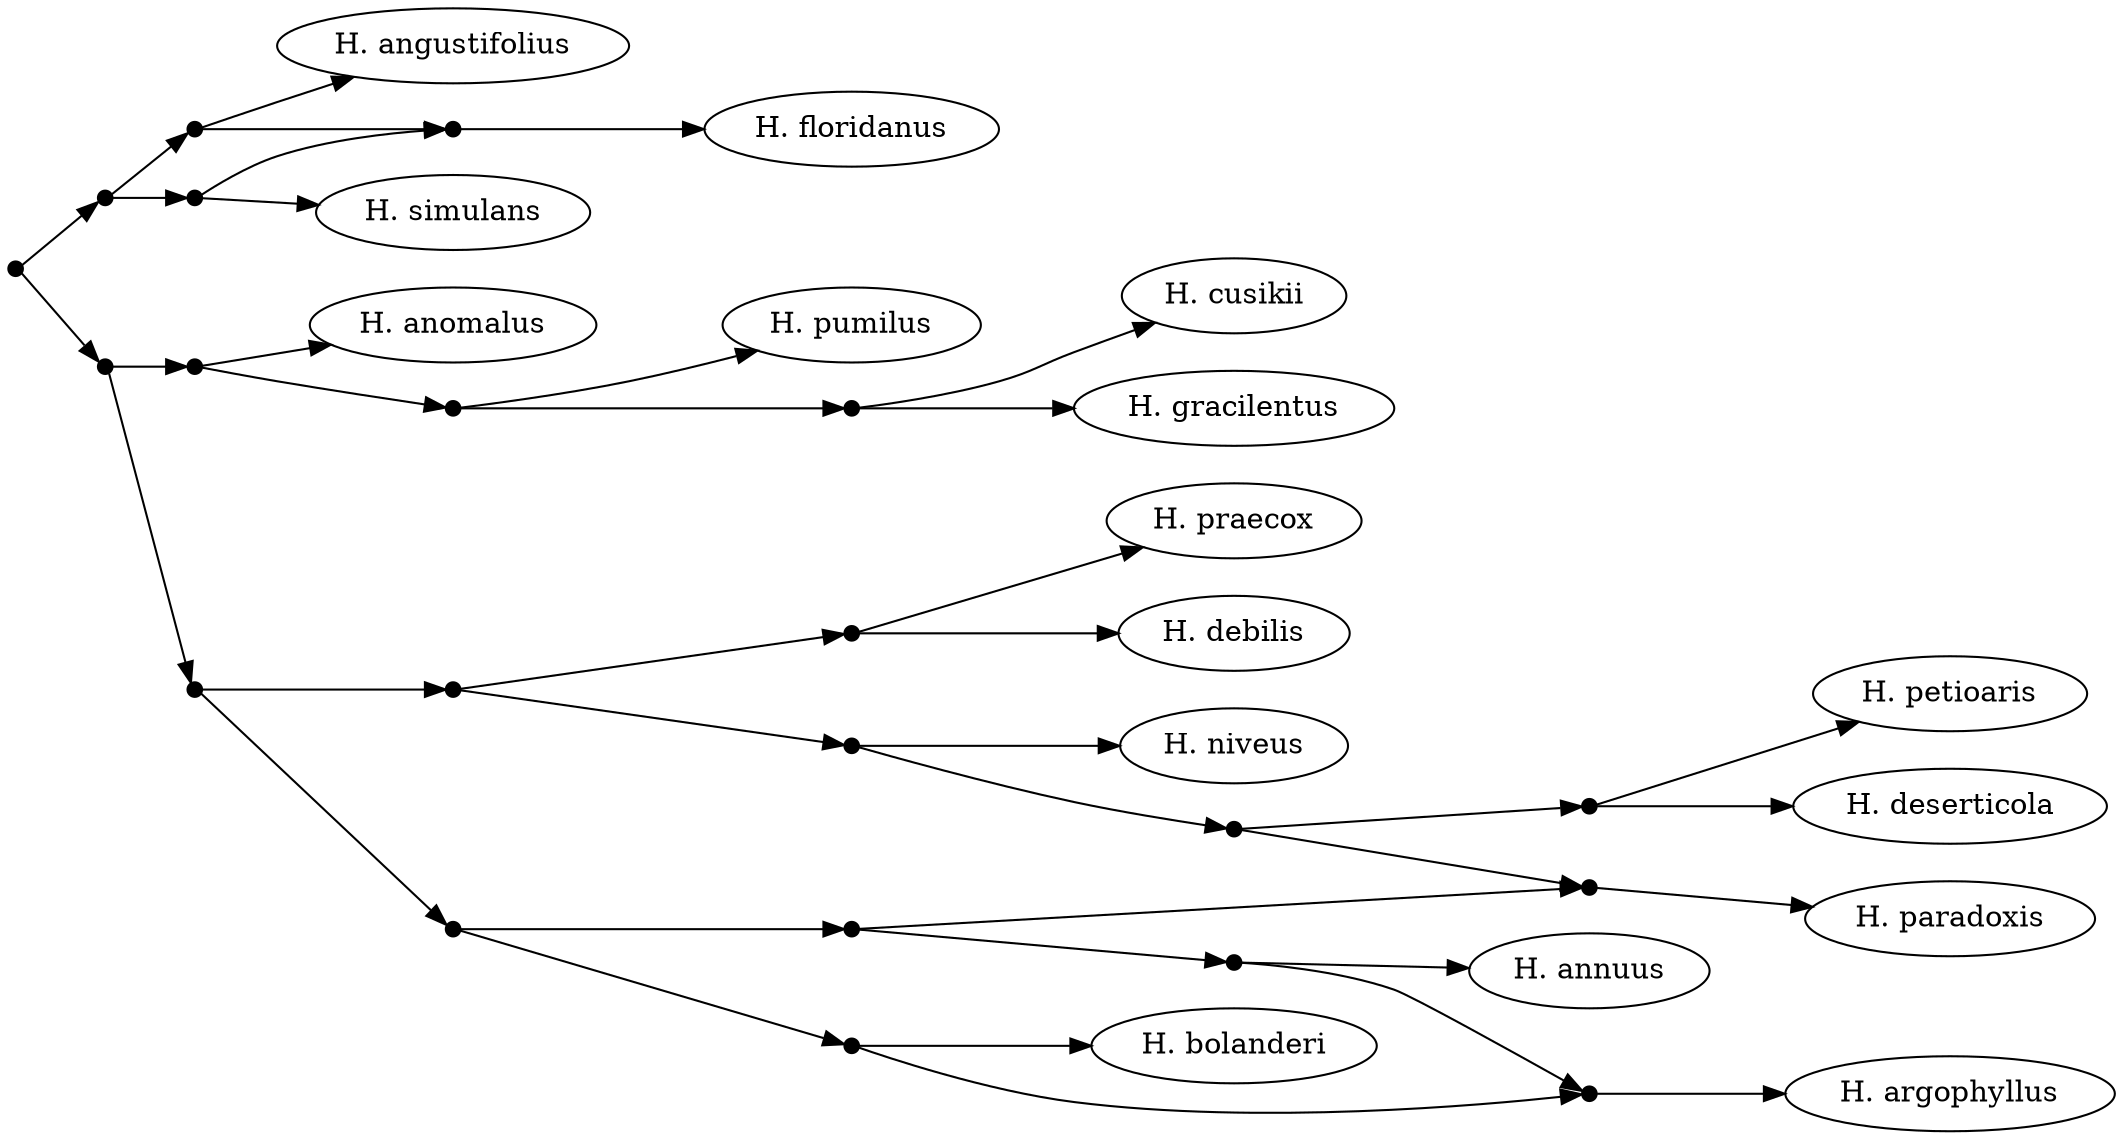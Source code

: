 digraph {
	graph [rankdir=LR]
	"H. angustifolius" [label="H. angustifolius" height=0.5 width=0.5]
	"H. simulans" [label="H. simulans" height=0.5 width=0.5]
	"H. floridanus" [label="H. floridanus" height=0.5 width=0.5]
	"H. anomalus" [label="H. anomalus" height=0.5 width=0.5]
	"H. pumilus" [label="H. pumilus" height=0.5 width=0.5]
	"H. cusikii" [label="H. cusikii" height=0.5 width=0.5]
	"H. gracilentus" [label="H. gracilentus" height=0.5 width=0.5]
	"H. praecox" [label="H. praecox" height=0.5 width=0.5]
	"H. debilis" [label="H. debilis" height=0.5 width=0.5]
	"H. niveus" [label="H. niveus" height=0.5 width=0.5]
	"H. petioaris" [label="H. petioaris" height=0.5 width=0.5]
	"H. deserticola" [label="H. deserticola" height=0.5 width=0.5]
	"H. paradoxis" [label="H. paradoxis" height=0.5 width=0.5]
	"H. annuus" [label="H. annuus" height=0.5 width=0.5]
	"H. argophyllus" [label="H. argophyllus" height=0.5 width=0.5]
	"H. bolanderi" [label="H. bolanderi" height=0.5 width=0.5]
	0 [label="" fillcolor=black height=0.1 style=filled width=0.1]
	2 [label="" fillcolor=black height=0.1 style=filled width=0.1]
	3 [label="" fillcolor=black height=0.1 style=filled width=0.1]
	4 [label="" fillcolor=black height=0.1 style=filled width=0.1]
	5 [label="" fillcolor=black height=0.1 style=filled width=0.1]
	12 [label="" fillcolor=black height=0.1 style=filled width=0.1]
	13 [label="" fillcolor=black height=0.1 style=filled width=0.1]
	14 [label="" fillcolor=black height=0.1 style=filled width=0.1]
	15 [label="" fillcolor=black height=0.1 style=filled width=0.1]
	16 [label="" fillcolor=black height=0.1 style=filled width=0.1]
	17 [label="" fillcolor=black height=0.1 style=filled width=0.1]
	18 [label="" fillcolor=black height=0.1 style=filled width=0.1]
	19 [label="" fillcolor=black height=0.1 style=filled width=0.1]
	20 [label="" fillcolor=black height=0.1 style=filled width=0.1]
	21 [label="" fillcolor=black height=0.1 style=filled width=0.1]
	22 [label="" fillcolor=black height=0.1 style=filled width=0.1]
	23 [label="" fillcolor=black height=0.1 style=filled width=0.1]
	24 [label="" fillcolor=black height=0.1 style=filled width=0.1]
	25 [label="" fillcolor=black height=0.1 style=filled width=0.1]
	26 [label="" fillcolor=black height=0.1 style=filled width=0.1]
	27 [label="" fillcolor=black height=0.1 style=filled width=0.1]
	0 -> 2
	0 -> 12
	2 -> 3
	2 -> 4
	3 -> 5
	3 -> "H. angustifolius"
	4 -> 5
	4 -> "H. simulans"
	5 -> "H. floridanus"
	12 -> 13
	12 -> 16
	13 -> 14
	13 -> "H. anomalus"
	14 -> 15
	14 -> "H. pumilus"
	15 -> "H. cusikii"
	15 -> "H. gracilentus"
	16 -> 17
	16 -> 23
	17 -> 18
	17 -> 19
	18 -> "H. praecox"
	18 -> "H. debilis"
	19 -> 20
	19 -> "H. niveus"
	20 -> 21
	20 -> 22
	21 -> "H. petioaris"
	21 -> "H. deserticola"
	22 -> "H. paradoxis"
	23 -> 24
	23 -> 27
	24 -> 22
	24 -> 25
	25 -> 26
	25 -> "H. annuus"
	26 -> "H. argophyllus"
	27 -> 26
	27 -> "H. bolanderi"
}
